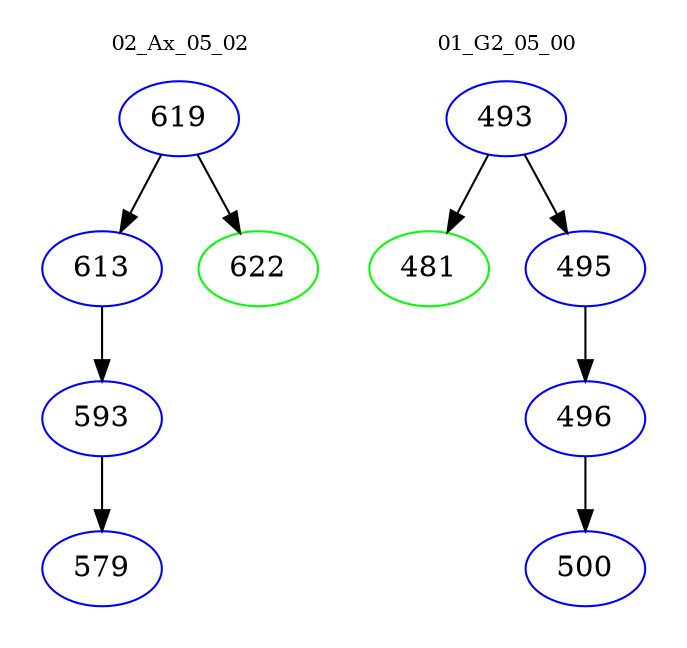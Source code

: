 digraph{
subgraph cluster_0 {
color = white
label = "02_Ax_05_02";
fontsize=10;
T0_619 [label="619", color="blue"]
T0_619 -> T0_613 [color="black"]
T0_613 [label="613", color="blue"]
T0_613 -> T0_593 [color="black"]
T0_593 [label="593", color="blue"]
T0_593 -> T0_579 [color="black"]
T0_579 [label="579", color="blue"]
T0_619 -> T0_622 [color="black"]
T0_622 [label="622", color="green"]
}
subgraph cluster_1 {
color = white
label = "01_G2_05_00";
fontsize=10;
T1_493 [label="493", color="blue"]
T1_493 -> T1_481 [color="black"]
T1_481 [label="481", color="green"]
T1_493 -> T1_495 [color="black"]
T1_495 [label="495", color="blue"]
T1_495 -> T1_496 [color="black"]
T1_496 [label="496", color="blue"]
T1_496 -> T1_500 [color="black"]
T1_500 [label="500", color="blue"]
}
}
